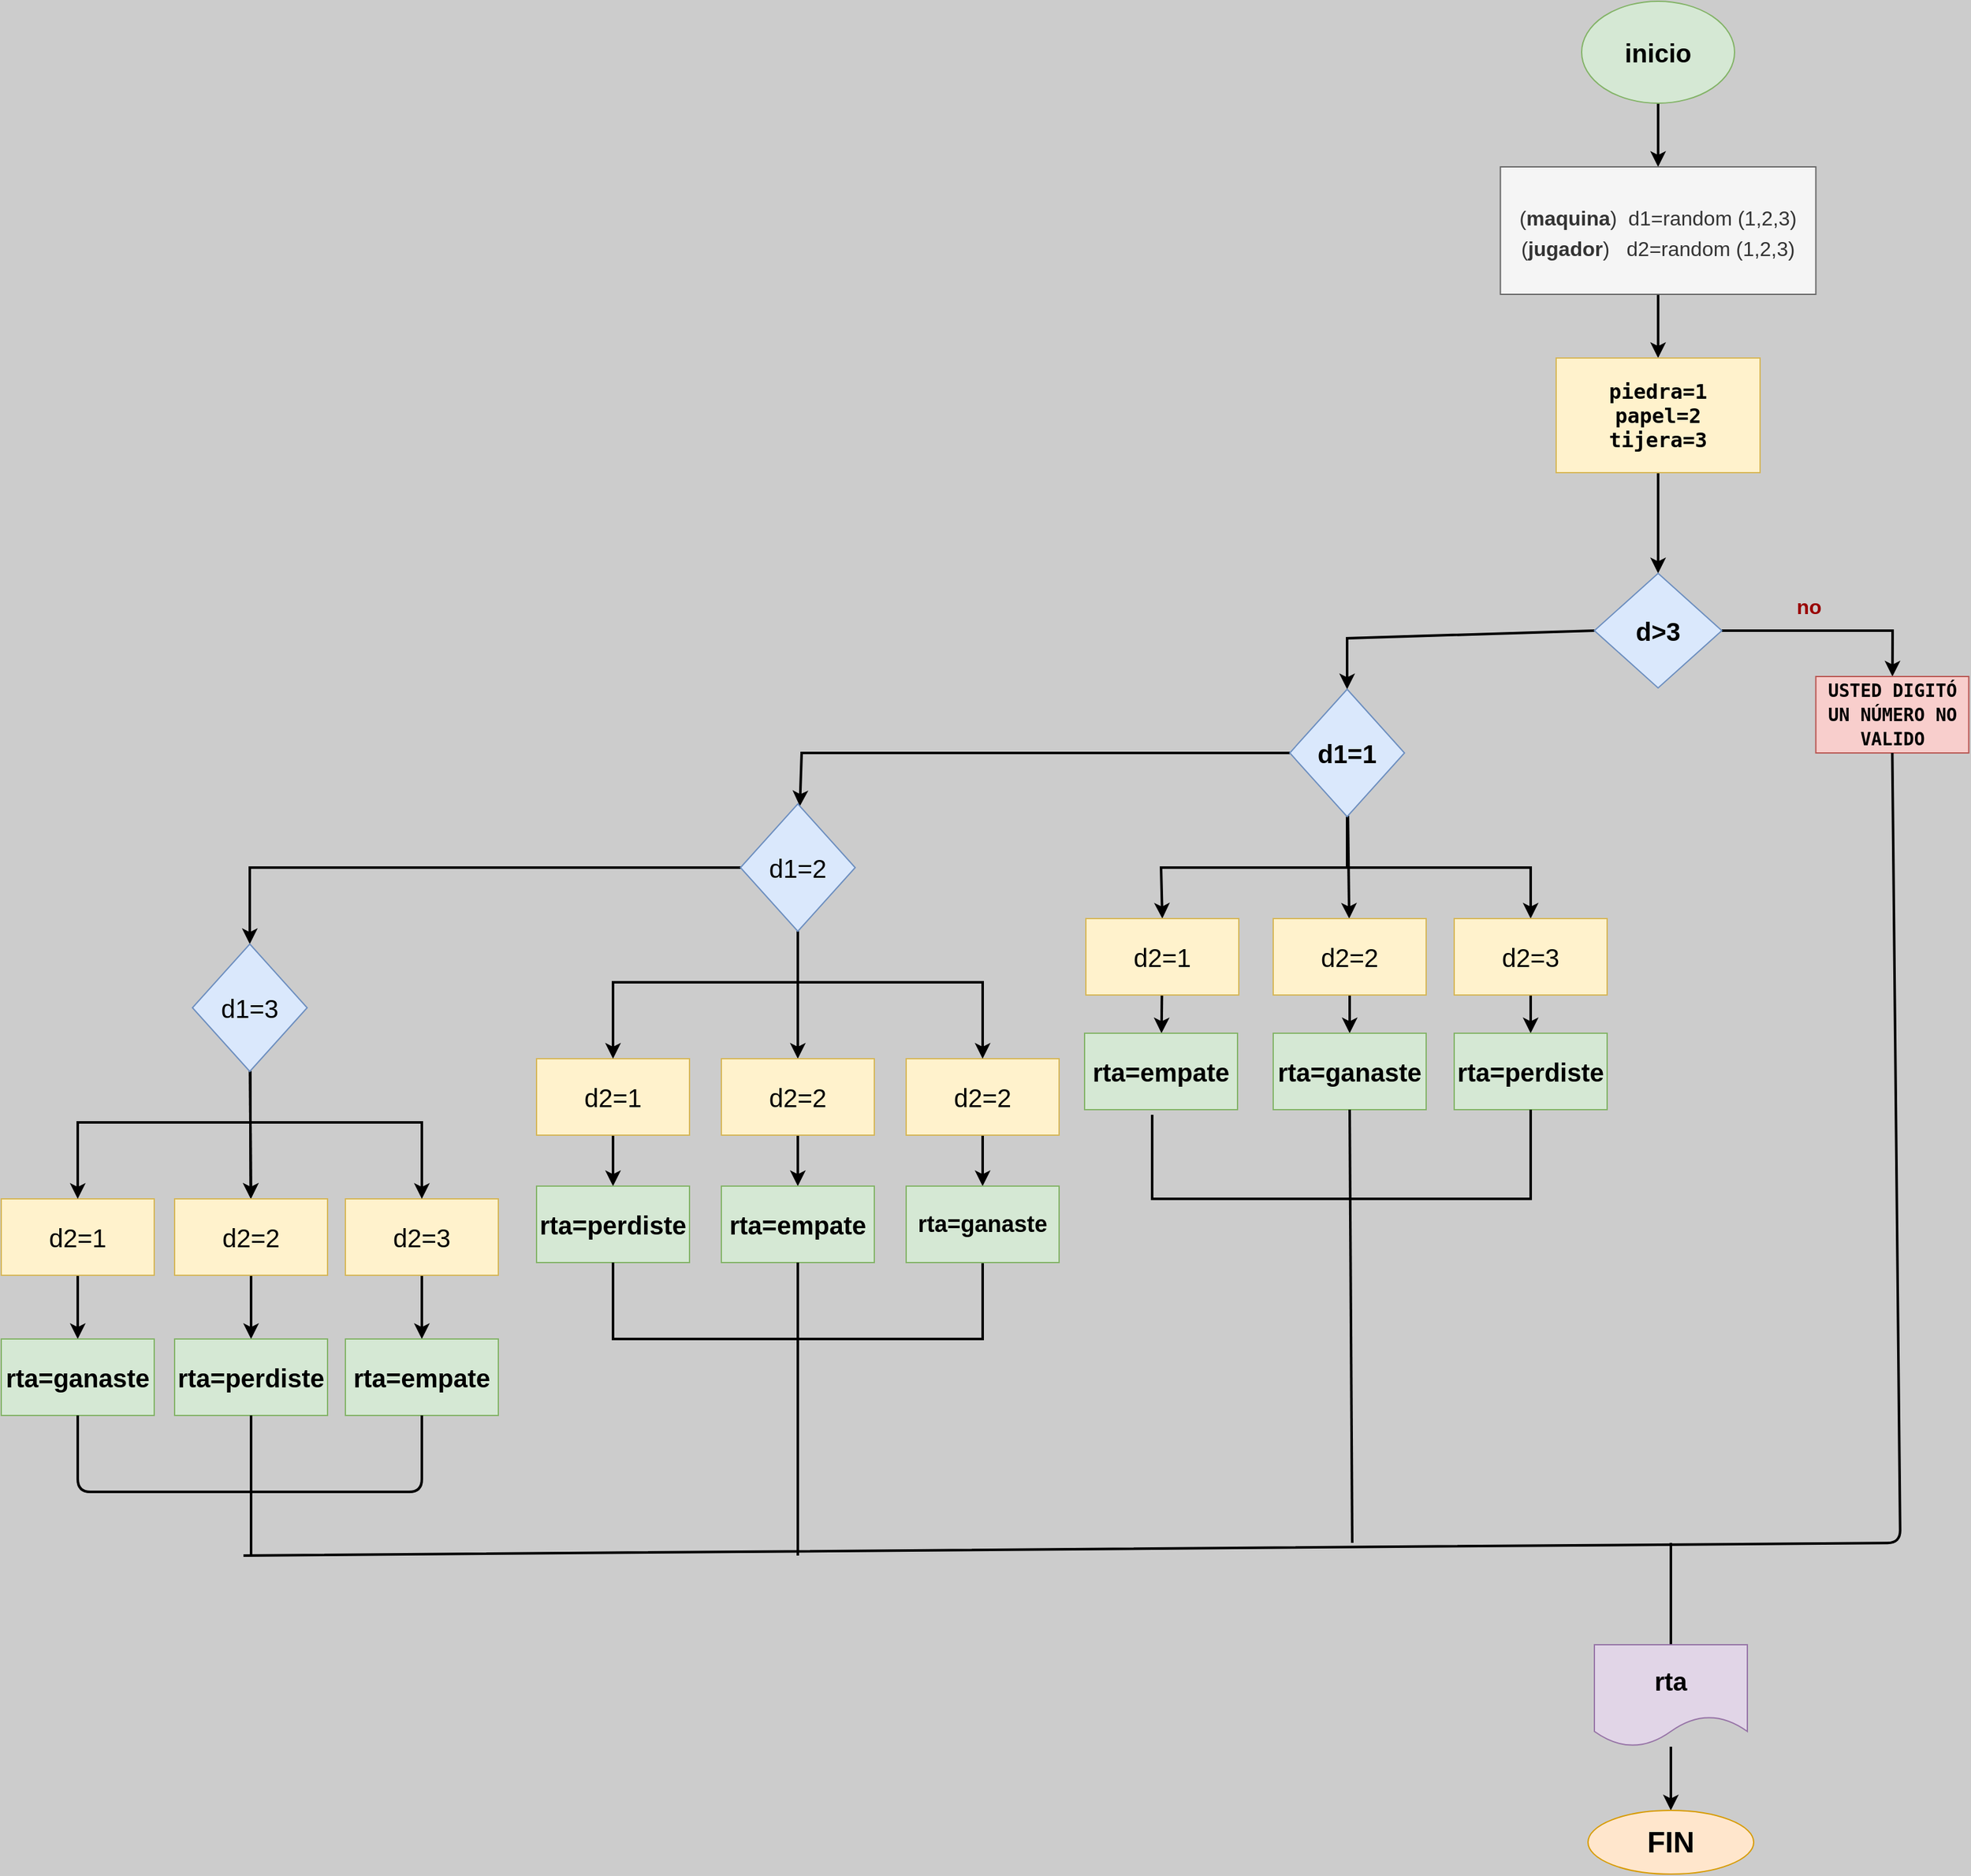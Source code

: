<mxfile>
    <diagram id="kCNMkozCH_ymwV-0M8EL" name="Página-1">
        <mxGraphModel dx="2464" dy="539" grid="1" gridSize="10" guides="1" tooltips="1" connect="1" arrows="1" fold="1" page="1" pageScale="1" pageWidth="827" pageHeight="1169" background="#CCCCCC" math="0" shadow="0">
            <root>
                <mxCell id="0"/>
                <mxCell id="1" parent="0"/>
                <mxCell id="4" style="edgeStyle=none;html=1;fontSize=20;strokeWidth=2;curved=1;" edge="1" parent="1" source="2" target="3">
                    <mxGeometry relative="1" as="geometry"/>
                </mxCell>
                <mxCell id="2" value="&lt;b&gt;&lt;font style=&quot;font-size: 20px;&quot;&gt;inicio&lt;/font&gt;&lt;/b&gt;" style="ellipse;whiteSpace=wrap;html=1;fillColor=#d5e8d4;strokeColor=#82b366;" vertex="1" parent="1">
                    <mxGeometry x="280" y="30" width="120" height="80" as="geometry"/>
                </mxCell>
                <mxCell id="6" value="" style="edgeStyle=none;curved=1;html=1;strokeWidth=2;fontSize=16;" edge="1" parent="1" source="16" target="5">
                    <mxGeometry relative="1" as="geometry">
                        <mxPoint x="340" y="410" as="sourcePoint"/>
                    </mxGeometry>
                </mxCell>
                <mxCell id="17" value="" style="edgeStyle=none;rounded=0;html=1;strokeWidth=2;fontSize=16;fontColor=#990000;" edge="1" parent="1" source="3" target="16">
                    <mxGeometry relative="1" as="geometry"/>
                </mxCell>
                <mxCell id="3" value="&lt;font style=&quot;font-size: 16px;&quot;&gt;(&lt;b&gt;maquina&lt;/b&gt;)&amp;nbsp; d1=random (1,2,3)&lt;br&gt;(&lt;b&gt;jugador&lt;/b&gt;)&amp;nbsp; &amp;nbsp;d2=random (1,2,3)&lt;br&gt;&lt;/font&gt;" style="whiteSpace=wrap;html=1;fillColor=#f5f5f5;strokeColor=#666666;fontSize=20;fontColor=#333333;" vertex="1" parent="1">
                    <mxGeometry x="216.25" y="160" width="247.5" height="100" as="geometry"/>
                </mxCell>
                <mxCell id="8" value="" style="edgeStyle=none;html=1;strokeWidth=2;fontSize=16;rounded=0;" edge="1" parent="1" source="5" target="7">
                    <mxGeometry relative="1" as="geometry">
                        <Array as="points">
                            <mxPoint x="524" y="524"/>
                        </Array>
                    </mxGeometry>
                </mxCell>
                <mxCell id="12" value="" style="edgeStyle=none;rounded=0;html=1;strokeWidth=2;fontSize=16;fontColor=#990000;exitX=0;exitY=0.5;exitDx=0;exitDy=0;entryX=0.5;entryY=0;entryDx=0;entryDy=0;" edge="1" parent="1" source="5" target="11">
                    <mxGeometry relative="1" as="geometry">
                        <mxPoint x="291.351" y="523.216" as="sourcePoint"/>
                        <mxPoint x="110" y="580" as="targetPoint"/>
                        <Array as="points">
                            <mxPoint x="96" y="530"/>
                        </Array>
                    </mxGeometry>
                </mxCell>
                <mxCell id="5" value="&lt;b&gt;d&amp;gt;3&lt;/b&gt;" style="rhombus;whiteSpace=wrap;html=1;fontSize=20;fillColor=#dae8fc;strokeColor=#6c8ebf;" vertex="1" parent="1">
                    <mxGeometry x="290" y="479" width="100" height="90" as="geometry"/>
                </mxCell>
                <mxCell id="7" value="&lt;div style=&quot;font-family: &amp;quot;Droid Sans Mono&amp;quot;, &amp;quot;monospace&amp;quot;, monospace; font-size: 14px; line-height: 19px;&quot;&gt;&lt;span style=&quot;&quot;&gt;&lt;b&gt;USTED DIGITÓ UN NÚMERO NO VALIDO&lt;/b&gt;&lt;/span&gt;&lt;/div&gt;" style="whiteSpace=wrap;html=1;fontSize=20;fillColor=#f8cecc;strokeColor=#b85450;labelBackgroundColor=none;labelBorderColor=none;" vertex="1" parent="1">
                    <mxGeometry x="463.75" y="560" width="120" height="60" as="geometry"/>
                </mxCell>
                <mxCell id="10" value="&lt;font color=&quot;#990000&quot;&gt;&lt;b&gt;no&lt;/b&gt;&lt;/font&gt;" style="text;html=1;align=center;verticalAlign=middle;resizable=0;points=[];autosize=1;strokeColor=none;fillColor=none;fontSize=16;fontColor=default;" vertex="1" parent="1">
                    <mxGeometry x="437.5" y="490" width="40" height="30" as="geometry"/>
                </mxCell>
                <mxCell id="16" value="&lt;div style=&quot;font-family: &amp;quot;Droid Sans Mono&amp;quot;, &amp;quot;monospace&amp;quot;, monospace; font-size: 16px; line-height: 19px;&quot;&gt;&lt;div&gt;&lt;b&gt;&lt;span style=&quot;&quot;&gt;piedra&lt;/span&gt;&lt;span style=&quot;&quot;&gt;=&lt;/span&gt;&lt;span style=&quot;&quot;&gt;1&lt;/span&gt;&lt;/b&gt;&lt;/div&gt;&lt;div&gt;&lt;b style=&quot;background-color: initial;&quot;&gt;papel=2&lt;/b&gt;&lt;/div&gt;&lt;div&gt;&lt;b&gt;&lt;span style=&quot;&quot;&gt;tijera&lt;/span&gt;&lt;span style=&quot;&quot;&gt;=&lt;/span&gt;&lt;span style=&quot;&quot;&gt;3&lt;/span&gt;&lt;/b&gt;&lt;/div&gt;&lt;/div&gt;" style="whiteSpace=wrap;html=1;fontSize=20;fillColor=#fff2cc;strokeColor=#d6b656;labelBackgroundColor=none;fontColor=default;" vertex="1" parent="1">
                    <mxGeometry x="260" y="310" width="160" height="90" as="geometry"/>
                </mxCell>
                <mxCell id="19" value="" style="edgeStyle=none;rounded=0;html=1;strokeWidth=2;fontSize=16;fontColor=default;" edge="1" parent="1" source="11" target="18">
                    <mxGeometry relative="1" as="geometry">
                        <Array as="points">
                            <mxPoint x="-120" y="620"/>
                            <mxPoint x="-332" y="620"/>
                        </Array>
                    </mxGeometry>
                </mxCell>
                <mxCell id="23" value="" style="edgeStyle=none;rounded=0;html=1;strokeWidth=2;fontSize=16;fontColor=default;" edge="1" parent="1" source="11" target="22">
                    <mxGeometry relative="1" as="geometry"/>
                </mxCell>
                <mxCell id="25" value="" style="edgeStyle=none;rounded=0;html=1;strokeWidth=2;fontSize=16;fontColor=default;" edge="1" parent="1" source="11" target="24">
                    <mxGeometry relative="1" as="geometry">
                        <Array as="points">
                            <mxPoint x="96" y="710"/>
                            <mxPoint x="240" y="710"/>
                        </Array>
                    </mxGeometry>
                </mxCell>
                <mxCell id="27" style="edgeStyle=none;rounded=0;html=1;entryX=0.5;entryY=0;entryDx=0;entryDy=0;strokeWidth=2;fontSize=16;fontColor=default;" edge="1" parent="1" source="11" target="26">
                    <mxGeometry relative="1" as="geometry">
                        <Array as="points">
                            <mxPoint x="96" y="710"/>
                            <mxPoint x="-50" y="710"/>
                        </Array>
                    </mxGeometry>
                </mxCell>
                <mxCell id="11" value="&lt;b&gt;d1=1&lt;/b&gt;" style="rhombus;whiteSpace=wrap;html=1;fontSize=20;fillColor=#dae8fc;strokeColor=#6c8ebf;" vertex="1" parent="1">
                    <mxGeometry x="51" y="570" width="90" height="100" as="geometry"/>
                </mxCell>
                <mxCell id="38" value="" style="edgeStyle=none;rounded=0;html=1;strokeWidth=2;fontSize=18;fontColor=#000000;" edge="1" parent="1" source="18" target="37">
                    <mxGeometry relative="1" as="geometry"/>
                </mxCell>
                <mxCell id="53" value="" style="edgeStyle=none;rounded=0;html=1;strokeWidth=2;fontSize=18;fontColor=#000000;" edge="1" parent="1" source="18" target="52">
                    <mxGeometry relative="1" as="geometry">
                        <Array as="points">
                            <mxPoint x="-765" y="710"/>
                        </Array>
                    </mxGeometry>
                </mxCell>
                <mxCell id="18" value="d1=2" style="rhombus;whiteSpace=wrap;html=1;fontSize=20;fillColor=#dae8fc;strokeColor=#6c8ebf;" vertex="1" parent="1">
                    <mxGeometry x="-380" y="660" width="90" height="100" as="geometry"/>
                </mxCell>
                <mxCell id="32" style="edgeStyle=none;rounded=0;html=1;strokeWidth=2;fontSize=18;fontColor=default;entryX=0.5;entryY=0;entryDx=0;entryDy=0;" edge="1" parent="1" source="22" target="31">
                    <mxGeometry relative="1" as="geometry"/>
                </mxCell>
                <mxCell id="22" value="d2=2" style="whiteSpace=wrap;html=1;fontSize=20;fillColor=#fff2cc;strokeColor=#d6b656;" vertex="1" parent="1">
                    <mxGeometry x="38" y="750" width="120" height="60" as="geometry"/>
                </mxCell>
                <mxCell id="34" style="edgeStyle=none;rounded=0;html=1;strokeWidth=2;fontSize=18;fontColor=#000000;" edge="1" parent="1" source="24" target="33">
                    <mxGeometry relative="1" as="geometry"/>
                </mxCell>
                <mxCell id="24" value="d2=3" style="whiteSpace=wrap;html=1;fontSize=20;fillColor=#fff2cc;strokeColor=#d6b656;" vertex="1" parent="1">
                    <mxGeometry x="180" y="750" width="120" height="60" as="geometry"/>
                </mxCell>
                <mxCell id="30" value="" style="edgeStyle=none;rounded=0;html=1;strokeWidth=2;fontSize=18;fontColor=default;" edge="1" parent="1" source="26" target="29">
                    <mxGeometry relative="1" as="geometry"/>
                </mxCell>
                <mxCell id="26" value="d2=1" style="whiteSpace=wrap;html=1;fontSize=20;fillColor=#fff2cc;strokeColor=#d6b656;labelBackgroundColor=none;labelBorderColor=none;fontColor=default;" vertex="1" parent="1">
                    <mxGeometry x="-109" y="750" width="120" height="60" as="geometry"/>
                </mxCell>
                <mxCell id="29" value="&lt;b&gt;rta=empate&lt;/b&gt;" style="whiteSpace=wrap;html=1;fontSize=20;fillColor=#d5e8d4;strokeColor=#82b366;labelBackgroundColor=none;labelBorderColor=none;" vertex="1" parent="1">
                    <mxGeometry x="-110" y="840" width="120" height="60" as="geometry"/>
                </mxCell>
                <mxCell id="31" value="&lt;b&gt;rta=ganaste&lt;/b&gt;" style="whiteSpace=wrap;html=1;fontSize=20;fillColor=#d5e8d4;strokeColor=#82b366;labelBackgroundColor=none;labelBorderColor=none;" vertex="1" parent="1">
                    <mxGeometry x="38" y="840" width="120" height="60" as="geometry"/>
                </mxCell>
                <mxCell id="33" value="&lt;b&gt;rta=perdiste&lt;/b&gt;" style="whiteSpace=wrap;html=1;fontSize=20;fillColor=#d5e8d4;strokeColor=#82b366;labelBackgroundColor=none;labelBorderColor=none;" vertex="1" parent="1">
                    <mxGeometry x="180" y="840" width="120" height="60" as="geometry"/>
                </mxCell>
                <mxCell id="35" value="" style="endArrow=none;html=1;rounded=0;strokeWidth=2;fontSize=18;fontColor=#000000;exitX=0.442;exitY=1.067;exitDx=0;exitDy=0;exitPerimeter=0;entryX=0.5;entryY=1;entryDx=0;entryDy=0;" edge="1" parent="1" source="29" target="33">
                    <mxGeometry width="50" height="50" relative="1" as="geometry">
                        <mxPoint x="130" y="900" as="sourcePoint"/>
                        <mxPoint x="180" y="850" as="targetPoint"/>
                        <Array as="points">
                            <mxPoint x="-57" y="970"/>
                            <mxPoint x="100" y="970"/>
                            <mxPoint x="240" y="970"/>
                        </Array>
                    </mxGeometry>
                </mxCell>
                <mxCell id="36" value="" style="endArrow=none;html=1;rounded=0;strokeWidth=2;fontSize=18;fontColor=#000000;exitX=0.5;exitY=1;exitDx=0;exitDy=0;" edge="1" parent="1" source="31">
                    <mxGeometry width="50" height="50" relative="1" as="geometry">
                        <mxPoint x="130" y="900" as="sourcePoint"/>
                        <mxPoint x="100" y="1240" as="targetPoint"/>
                    </mxGeometry>
                </mxCell>
                <mxCell id="47" value="" style="edgeStyle=none;rounded=0;html=1;strokeWidth=2;fontSize=18;fontColor=#000000;" edge="1" parent="1" source="37" target="46">
                    <mxGeometry relative="1" as="geometry"/>
                </mxCell>
                <mxCell id="37" value="d2=2" style="whiteSpace=wrap;html=1;fontSize=20;fillColor=#fff2cc;strokeColor=#d6b656;" vertex="1" parent="1">
                    <mxGeometry x="-395" y="860" width="120" height="60" as="geometry"/>
                </mxCell>
                <mxCell id="49" value="" style="edgeStyle=none;rounded=0;html=1;strokeWidth=2;fontSize=18;fontColor=#000000;entryX=0.5;entryY=0;entryDx=0;entryDy=0;" edge="1" parent="1" source="41" target="72">
                    <mxGeometry relative="1" as="geometry">
                        <mxPoint x="-190" y="960" as="targetPoint"/>
                    </mxGeometry>
                </mxCell>
                <mxCell id="41" value="d2=2" style="whiteSpace=wrap;html=1;fontSize=20;fillColor=#fff2cc;strokeColor=#d6b656;labelBackgroundColor=none;labelBorderColor=none;fontColor=#000000;" vertex="1" parent="1">
                    <mxGeometry x="-250" y="860" width="120" height="60" as="geometry"/>
                </mxCell>
                <mxCell id="45" value="" style="edgeStyle=none;rounded=0;html=1;strokeWidth=2;fontSize=18;fontColor=#000000;" edge="1" parent="1" source="42" target="44">
                    <mxGeometry relative="1" as="geometry"/>
                </mxCell>
                <mxCell id="42" value="d2=1" style="whiteSpace=wrap;html=1;fontSize=20;fillColor=#fff2cc;strokeColor=#d6b656;labelBackgroundColor=none;labelBorderColor=none;fontColor=#000000;" vertex="1" parent="1">
                    <mxGeometry x="-540" y="860" width="120" height="60" as="geometry"/>
                </mxCell>
                <mxCell id="43" value="" style="endArrow=classic;startArrow=classic;html=1;rounded=0;strokeWidth=2;fontSize=18;fontColor=#000000;exitX=0.5;exitY=0;exitDx=0;exitDy=0;entryX=0.5;entryY=0;entryDx=0;entryDy=0;" edge="1" parent="1" source="41" target="42">
                    <mxGeometry width="50" height="50" relative="1" as="geometry">
                        <mxPoint x="-490" y="870" as="sourcePoint"/>
                        <mxPoint x="-440" y="820" as="targetPoint"/>
                        <Array as="points">
                            <mxPoint x="-190" y="800"/>
                            <mxPoint x="-330" y="800"/>
                            <mxPoint x="-480" y="800"/>
                        </Array>
                    </mxGeometry>
                </mxCell>
                <mxCell id="44" value="&lt;b&gt;rta=perdiste&lt;/b&gt;" style="whiteSpace=wrap;html=1;fontSize=20;fillColor=#d5e8d4;strokeColor=#82b366;labelBackgroundColor=none;labelBorderColor=none;" vertex="1" parent="1">
                    <mxGeometry x="-540" y="960" width="120" height="60" as="geometry"/>
                </mxCell>
                <mxCell id="46" value="&lt;b&gt;rta=empate&lt;/b&gt;" style="whiteSpace=wrap;html=1;fontSize=20;fillColor=#d5e8d4;strokeColor=#82b366;" vertex="1" parent="1">
                    <mxGeometry x="-395" y="960" width="120" height="60" as="geometry"/>
                </mxCell>
                <mxCell id="50" value="" style="endArrow=none;html=1;rounded=0;strokeWidth=2;fontSize=18;fontColor=#000000;exitX=0.5;exitY=1;exitDx=0;exitDy=0;entryX=0.5;entryY=1;entryDx=0;entryDy=0;" edge="1" parent="1" source="44">
                    <mxGeometry width="50" height="50" relative="1" as="geometry">
                        <mxPoint x="-210" y="1070" as="sourcePoint"/>
                        <mxPoint x="-190" y="1020" as="targetPoint"/>
                        <Array as="points">
                            <mxPoint x="-480" y="1080"/>
                            <mxPoint x="-340" y="1080"/>
                            <mxPoint x="-190" y="1080"/>
                        </Array>
                    </mxGeometry>
                </mxCell>
                <mxCell id="51" value="" style="endArrow=none;html=1;rounded=0;strokeWidth=2;fontSize=18;fontColor=#000000;exitX=0.5;exitY=1;exitDx=0;exitDy=0;" edge="1" parent="1" source="46">
                    <mxGeometry width="50" height="50" relative="1" as="geometry">
                        <mxPoint x="-210" y="1070" as="sourcePoint"/>
                        <mxPoint x="-335" y="1250" as="targetPoint"/>
                    </mxGeometry>
                </mxCell>
                <mxCell id="55" value="" style="edgeStyle=none;rounded=0;html=1;strokeWidth=2;fontSize=18;fontColor=#000000;" edge="1" parent="1" source="52" target="54">
                    <mxGeometry relative="1" as="geometry"/>
                </mxCell>
                <mxCell id="58" value="" style="edgeStyle=none;rounded=0;html=1;strokeWidth=2;fontSize=18;fontColor=#000000;" edge="1" parent="1" source="52" target="54">
                    <mxGeometry relative="1" as="geometry"/>
                </mxCell>
                <mxCell id="52" value="d1=3" style="rhombus;whiteSpace=wrap;html=1;fontSize=20;fillColor=#dae8fc;strokeColor=#6c8ebf;" vertex="1" parent="1">
                    <mxGeometry x="-810" y="770" width="90" height="100" as="geometry"/>
                </mxCell>
                <mxCell id="77" value="" style="edgeStyle=none;html=1;strokeWidth=2;" edge="1" parent="1" source="54" target="76">
                    <mxGeometry relative="1" as="geometry"/>
                </mxCell>
                <mxCell id="54" value="d2=2" style="whiteSpace=wrap;html=1;fontSize=20;fillColor=#fff2cc;strokeColor=#d6b656;" vertex="1" parent="1">
                    <mxGeometry x="-824" y="970" width="120" height="60" as="geometry"/>
                </mxCell>
                <mxCell id="75" style="edgeStyle=none;html=1;strokeWidth=2;" edge="1" parent="1" source="56" target="73">
                    <mxGeometry relative="1" as="geometry"/>
                </mxCell>
                <mxCell id="56" value="d2=3" style="whiteSpace=wrap;html=1;fontSize=20;fillColor=#fff2cc;strokeColor=#d6b656;labelBackgroundColor=none;labelBorderColor=none;fontColor=#000000;" vertex="1" parent="1">
                    <mxGeometry x="-690" y="970" width="120" height="60" as="geometry"/>
                </mxCell>
                <mxCell id="79" style="edgeStyle=none;html=1;strokeWidth=2;" edge="1" parent="1" source="59" target="78">
                    <mxGeometry relative="1" as="geometry"/>
                </mxCell>
                <mxCell id="59" value="d2=1" style="whiteSpace=wrap;html=1;fontSize=20;fillColor=#fff2cc;strokeColor=#d6b656;labelBackgroundColor=none;labelBorderColor=none;fontColor=#000000;" vertex="1" parent="1">
                    <mxGeometry x="-960" y="970" width="120" height="60" as="geometry"/>
                </mxCell>
                <mxCell id="71" value="" style="endArrow=classic;startArrow=classic;html=1;rounded=0;shadow=0;sketch=0;strokeColor=default;strokeWidth=2;fontSize=18;fontColor=#000000;targetPerimeterSpacing=0;jumpStyle=none;exitX=0.5;exitY=0;exitDx=0;exitDy=0;entryX=0.5;entryY=0;entryDx=0;entryDy=0;" edge="1" parent="1" source="59" target="56">
                    <mxGeometry width="50" height="50" relative="1" as="geometry">
                        <mxPoint x="-520" y="980" as="sourcePoint"/>
                        <mxPoint x="-470" y="930" as="targetPoint"/>
                        <Array as="points">
                            <mxPoint x="-900" y="910"/>
                            <mxPoint x="-760" y="910"/>
                            <mxPoint x="-630" y="910"/>
                        </Array>
                    </mxGeometry>
                </mxCell>
                <mxCell id="72" value="&lt;b&gt;rta=ganaste&lt;/b&gt;" style="rounded=0;whiteSpace=wrap;html=1;labelBackgroundColor=none;labelBorderColor=none;fontSize=18;fillColor=#d5e8d4;strokeColor=#82b366;" vertex="1" parent="1">
                    <mxGeometry x="-250" y="960" width="120" height="60" as="geometry"/>
                </mxCell>
                <mxCell id="73" value="&lt;b&gt;rta=empate&lt;/b&gt;" style="whiteSpace=wrap;html=1;fontSize=20;fillColor=#d5e8d4;strokeColor=#82b366;labelBackgroundColor=none;labelBorderColor=none;" vertex="1" parent="1">
                    <mxGeometry x="-690" y="1080" width="120" height="60" as="geometry"/>
                </mxCell>
                <mxCell id="76" value="&lt;b&gt;rta=perdiste&lt;/b&gt;" style="whiteSpace=wrap;html=1;fontSize=20;fillColor=#d5e8d4;strokeColor=#82b366;" vertex="1" parent="1">
                    <mxGeometry x="-824" y="1080" width="120" height="60" as="geometry"/>
                </mxCell>
                <mxCell id="78" value="&lt;b&gt;rta=ganaste&lt;/b&gt;" style="whiteSpace=wrap;html=1;fontSize=20;fillColor=#d5e8d4;strokeColor=#82b366;labelBackgroundColor=none;labelBorderColor=none;" vertex="1" parent="1">
                    <mxGeometry x="-960" y="1080" width="120" height="60" as="geometry"/>
                </mxCell>
                <mxCell id="80" value="" style="endArrow=none;html=1;strokeWidth=2;entryX=0.5;entryY=1;entryDx=0;entryDy=0;" edge="1" parent="1" target="7">
                    <mxGeometry width="50" height="50" relative="1" as="geometry">
                        <mxPoint x="-770" y="1250" as="sourcePoint"/>
                        <mxPoint x="410" y="730" as="targetPoint"/>
                        <Array as="points">
                            <mxPoint x="530" y="1240"/>
                        </Array>
                    </mxGeometry>
                </mxCell>
                <mxCell id="81" value="" style="endArrow=none;html=1;strokeWidth=2;exitX=0.5;exitY=1;exitDx=0;exitDy=0;entryX=0.5;entryY=1;entryDx=0;entryDy=0;" edge="1" parent="1" source="78" target="73">
                    <mxGeometry width="50" height="50" relative="1" as="geometry">
                        <mxPoint x="-900" y="1150" as="sourcePoint"/>
                        <mxPoint x="-690" y="1060" as="targetPoint"/>
                        <Array as="points">
                            <mxPoint x="-900" y="1200"/>
                            <mxPoint x="-630" y="1200"/>
                        </Array>
                    </mxGeometry>
                </mxCell>
                <mxCell id="82" value="" style="endArrow=none;html=1;strokeWidth=2;exitX=0.5;exitY=1;exitDx=0;exitDy=0;" edge="1" parent="1" source="76">
                    <mxGeometry width="50" height="50" relative="1" as="geometry">
                        <mxPoint x="-740" y="1110" as="sourcePoint"/>
                        <mxPoint x="-764" y="1250" as="targetPoint"/>
                    </mxGeometry>
                </mxCell>
                <mxCell id="83" value="" style="endArrow=none;html=1;strokeWidth=2;entryX=0.5;entryY=0;entryDx=0;entryDy=0;" edge="1" parent="1" target="84">
                    <mxGeometry width="50" height="50" relative="1" as="geometry">
                        <mxPoint x="350" y="1240" as="sourcePoint"/>
                        <mxPoint x="350" y="1320" as="targetPoint"/>
                    </mxGeometry>
                </mxCell>
                <mxCell id="86" value="" style="edgeStyle=none;html=1;strokeWidth=2;fontSize=20;" edge="1" parent="1" source="84" target="85">
                    <mxGeometry relative="1" as="geometry"/>
                </mxCell>
                <mxCell id="84" value="&lt;b&gt;&lt;font style=&quot;font-size: 20px;&quot;&gt;rta&lt;/font&gt;&lt;/b&gt;" style="shape=document;whiteSpace=wrap;html=1;boundedLbl=1;fillColor=#e1d5e7;strokeColor=#9673a6;" vertex="1" parent="1">
                    <mxGeometry x="290" y="1320" width="120" height="80" as="geometry"/>
                </mxCell>
                <mxCell id="85" value="&lt;span style=&quot;font-size: 23px;&quot;&gt;&lt;b&gt;FIN&lt;/b&gt;&lt;/span&gt;" style="ellipse;whiteSpace=wrap;html=1;fillColor=#ffe6cc;strokeColor=#d79b00;" vertex="1" parent="1">
                    <mxGeometry x="285" y="1450" width="130" height="50" as="geometry"/>
                </mxCell>
            </root>
        </mxGraphModel>
    </diagram>
</mxfile>
